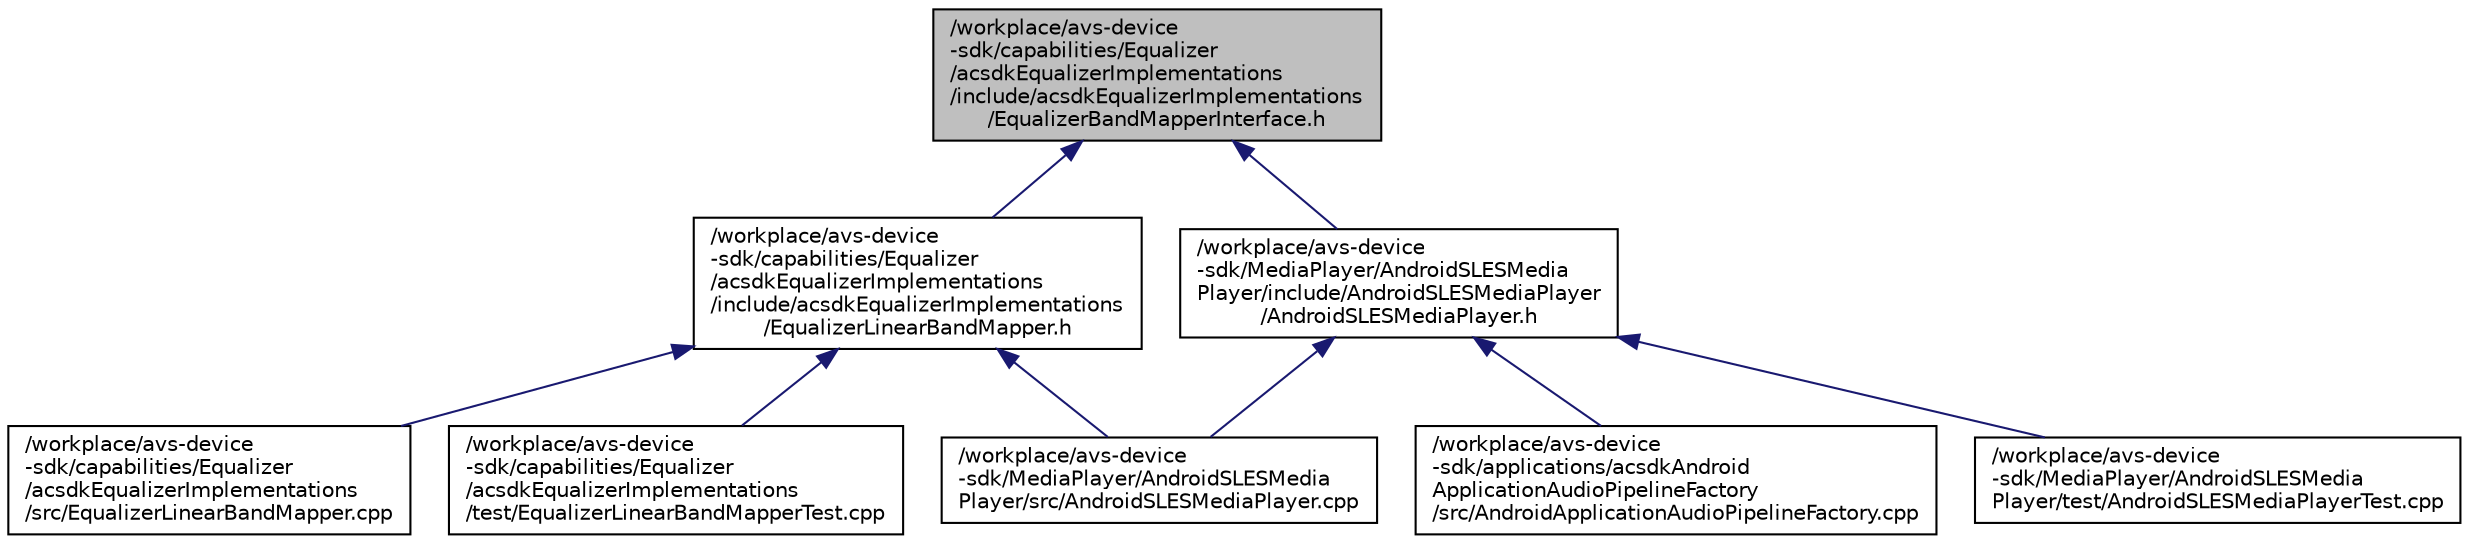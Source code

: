 digraph "/workplace/avs-device-sdk/capabilities/Equalizer/acsdkEqualizerImplementations/include/acsdkEqualizerImplementations/EqualizerBandMapperInterface.h"
{
  edge [fontname="Helvetica",fontsize="10",labelfontname="Helvetica",labelfontsize="10"];
  node [fontname="Helvetica",fontsize="10",shape=record];
  Node11 [label="/workplace/avs-device\l-sdk/capabilities/Equalizer\l/acsdkEqualizerImplementations\l/include/acsdkEqualizerImplementations\l/EqualizerBandMapperInterface.h",height=0.2,width=0.4,color="black", fillcolor="grey75", style="filled", fontcolor="black"];
  Node11 -> Node12 [dir="back",color="midnightblue",fontsize="10",style="solid",fontname="Helvetica"];
  Node12 [label="/workplace/avs-device\l-sdk/capabilities/Equalizer\l/acsdkEqualizerImplementations\l/include/acsdkEqualizerImplementations\l/EqualizerLinearBandMapper.h",height=0.2,width=0.4,color="black", fillcolor="white", style="filled",URL="$_equalizer_linear_band_mapper_8h.html"];
  Node12 -> Node13 [dir="back",color="midnightblue",fontsize="10",style="solid",fontname="Helvetica"];
  Node13 [label="/workplace/avs-device\l-sdk/capabilities/Equalizer\l/acsdkEqualizerImplementations\l/src/EqualizerLinearBandMapper.cpp",height=0.2,width=0.4,color="black", fillcolor="white", style="filled",URL="$_equalizer_linear_band_mapper_8cpp.html"];
  Node12 -> Node14 [dir="back",color="midnightblue",fontsize="10",style="solid",fontname="Helvetica"];
  Node14 [label="/workplace/avs-device\l-sdk/capabilities/Equalizer\l/acsdkEqualizerImplementations\l/test/EqualizerLinearBandMapperTest.cpp",height=0.2,width=0.4,color="black", fillcolor="white", style="filled",URL="$_equalizer_linear_band_mapper_test_8cpp.html"];
  Node12 -> Node15 [dir="back",color="midnightblue",fontsize="10",style="solid",fontname="Helvetica"];
  Node15 [label="/workplace/avs-device\l-sdk/MediaPlayer/AndroidSLESMedia\lPlayer/src/AndroidSLESMediaPlayer.cpp",height=0.2,width=0.4,color="black", fillcolor="white", style="filled",URL="$_android_s_l_e_s_media_player_8cpp.html"];
  Node11 -> Node16 [dir="back",color="midnightblue",fontsize="10",style="solid",fontname="Helvetica"];
  Node16 [label="/workplace/avs-device\l-sdk/MediaPlayer/AndroidSLESMedia\lPlayer/include/AndroidSLESMediaPlayer\l/AndroidSLESMediaPlayer.h",height=0.2,width=0.4,color="black", fillcolor="white", style="filled",URL="$_android_s_l_e_s_media_player_8h.html"];
  Node16 -> Node17 [dir="back",color="midnightblue",fontsize="10",style="solid",fontname="Helvetica"];
  Node17 [label="/workplace/avs-device\l-sdk/applications/acsdkAndroid\lApplicationAudioPipelineFactory\l/src/AndroidApplicationAudioPipelineFactory.cpp",height=0.2,width=0.4,color="black", fillcolor="white", style="filled",URL="$_android_application_audio_pipeline_factory_8cpp.html"];
  Node16 -> Node15 [dir="back",color="midnightblue",fontsize="10",style="solid",fontname="Helvetica"];
  Node16 -> Node18 [dir="back",color="midnightblue",fontsize="10",style="solid",fontname="Helvetica"];
  Node18 [label="/workplace/avs-device\l-sdk/MediaPlayer/AndroidSLESMedia\lPlayer/test/AndroidSLESMediaPlayerTest.cpp",height=0.2,width=0.4,color="black", fillcolor="white", style="filled",URL="$_android_s_l_e_s_media_player_test_8cpp.html"];
}

